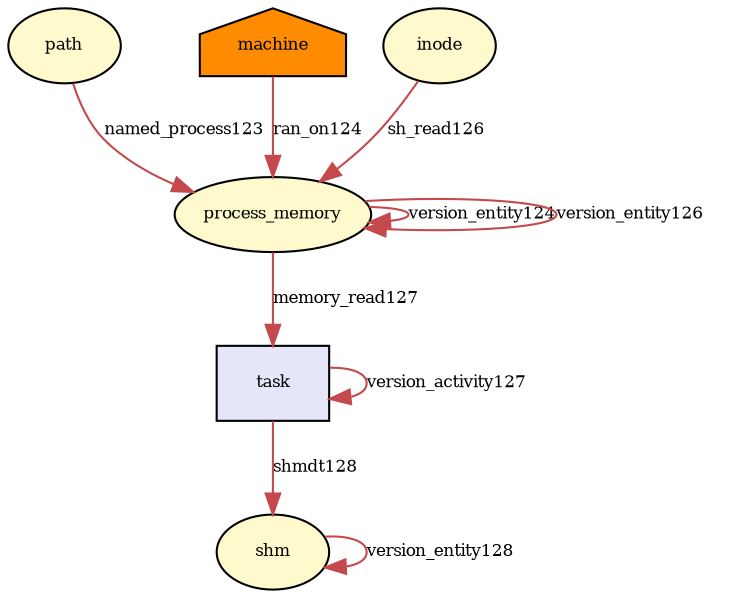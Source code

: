 digraph RGL__DirectedAdjacencyGraph {path[fontsize = 8,label = "path",shape = ellipse, fillcolor="#fffacd", style = filled]

process_memory[fontsize = 8,label = "process_memory",shape = ellipse, fillcolor="#fffacd", style = filled]

path -> process_memory[fontsize = 8,label = "named_process123", color="#c3494c"]

process_memory -> process_memory[fontsize = 8,label = "version_entity124", color="#c3494c"]

machine[fontsize = 8,label = "machine",shape = house, fillcolor="#ff8c00", style = filled]

machine -> process_memory[fontsize = 8,label = "ran_on124", color="#c3494c"]

process_memory -> process_memory[fontsize = 8,label = "version_entity126", color="#c3494c"]

inode[fontsize = 8,label = "inode",shape = ellipse, fillcolor="#fffacd", style = filled]

inode -> process_memory[fontsize = 8,label = "sh_read126", color="#c3494c"]

task[fontsize = 8,label = "task",shape = rectangle, fillcolor="#e6e6fa", style = filled]

task -> task[fontsize = 8,label = "version_activity127", color="#c3494c"]

process_memory -> task[fontsize = 8,label = "memory_read127", color="#c3494c"]

shm[fontsize = 8,label = "shm",shape = ellipse, fillcolor="#fffacd", style = filled]

shm -> shm[fontsize = 8,label = "version_entity128", color="#c3494c"]

task -> shm[fontsize = 8,label = "shmdt128", color="#c3494c"]

}